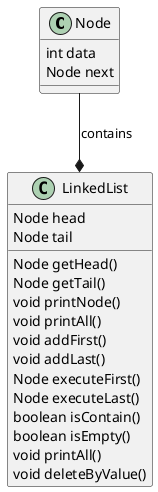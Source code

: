 @startuml classDiagramm-SimplyList
class Node{
    int data
    Node next
}
class LinkedList{
    Node head
    Node tail

    Node getHead()
    Node getTail()
    void printNode()
    void printAll()
    void addFirst()
    void addLast()
    Node executeFirst()
    Node executeLast()
    boolean isContain()
    boolean isEmpty()
    void printAll()
    void deleteByValue()
}
Node --* LinkedList : contains

@enduml